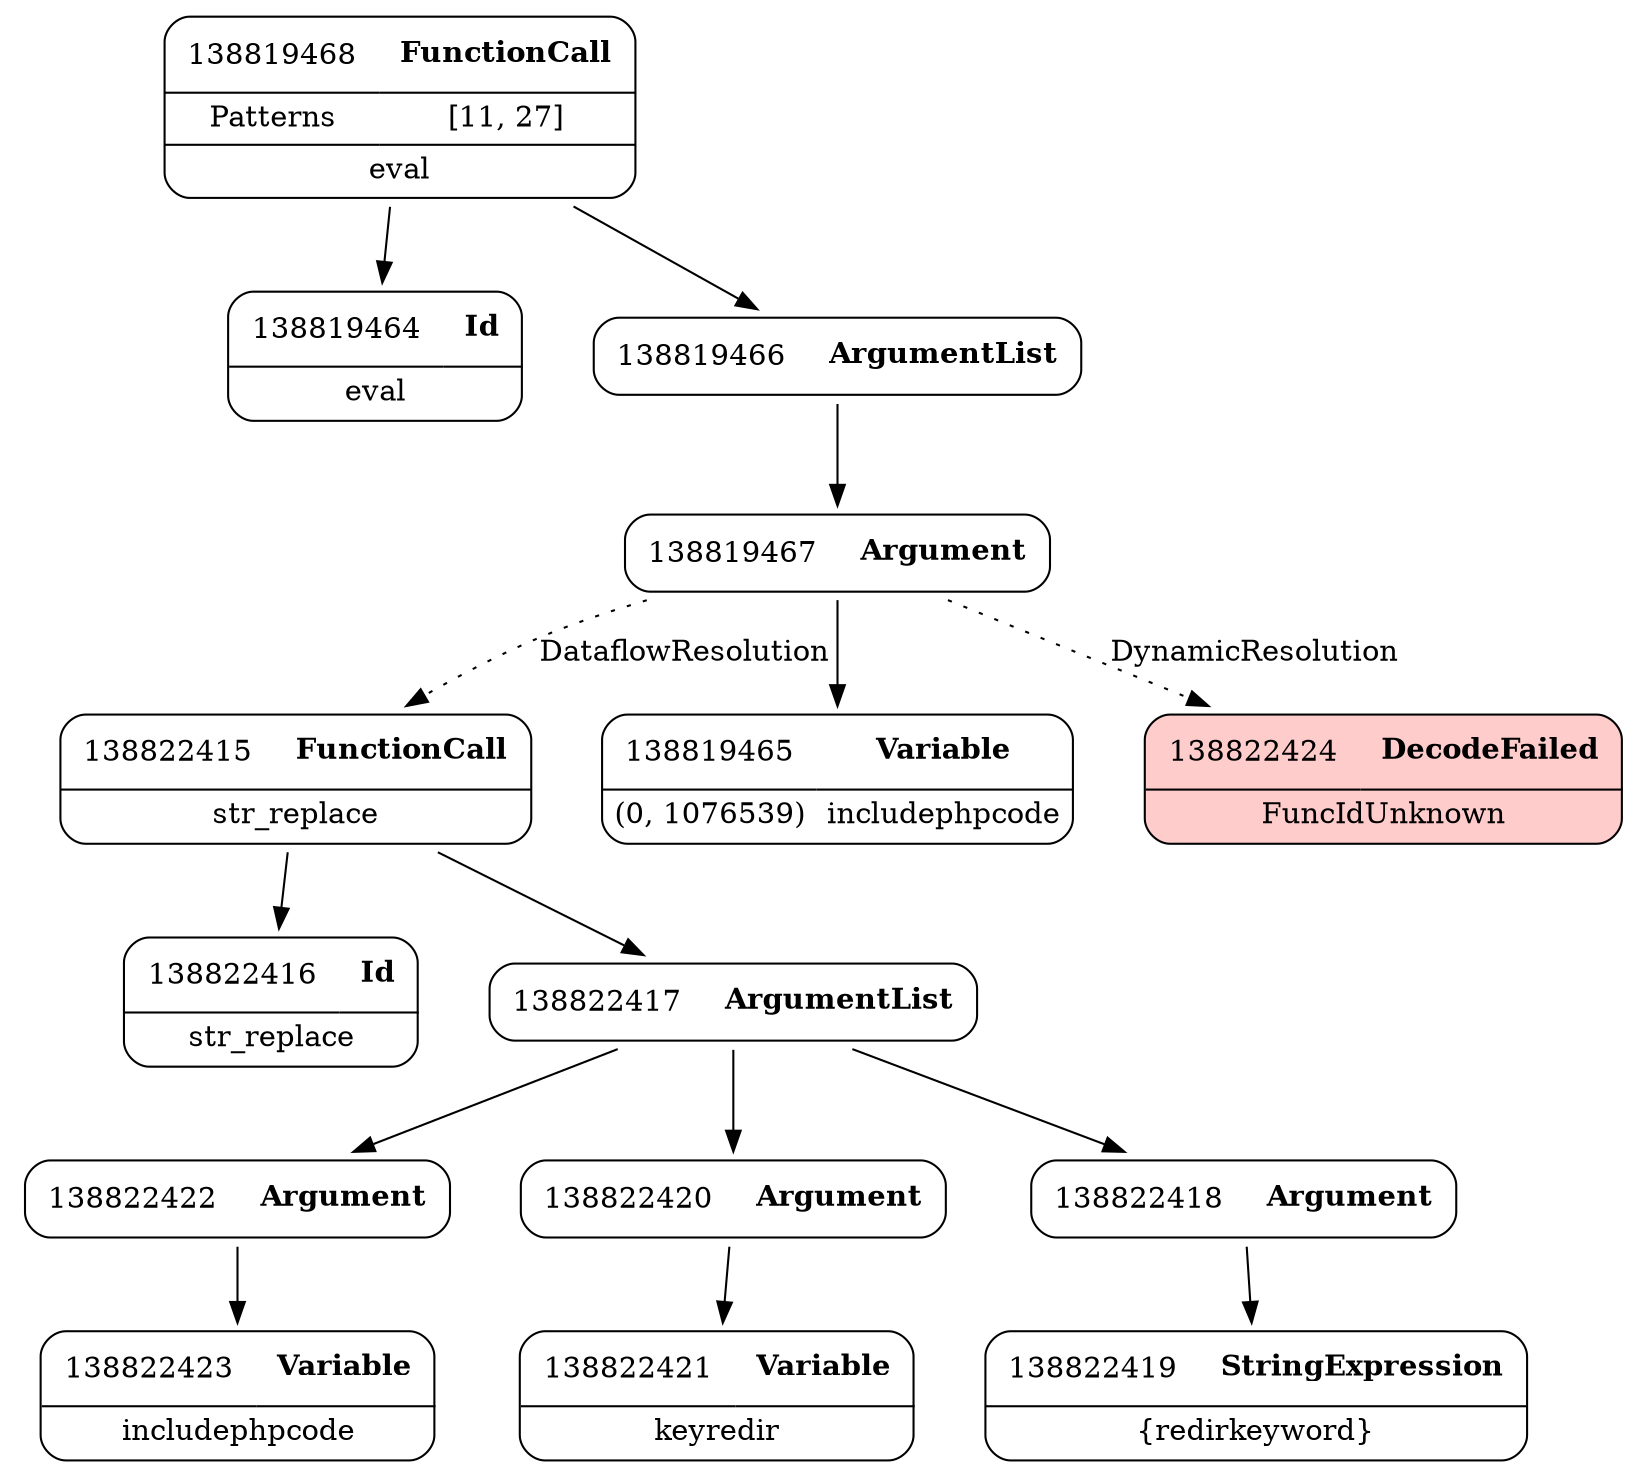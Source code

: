 digraph ast {
node [shape=none];
138822415 [label=<<TABLE border='1' cellspacing='0' cellpadding='10' style='rounded' ><TR><TD border='0'>138822415</TD><TD border='0'><B>FunctionCall</B></TD></TR><HR/><TR><TD border='0' cellpadding='5' colspan='2'>str_replace</TD></TR></TABLE>>];
138822415 -> 138822416 [weight=2];
138822415 -> 138822417 [weight=2];
138819468 [label=<<TABLE border='1' cellspacing='0' cellpadding='10' style='rounded' ><TR><TD border='0'>138819468</TD><TD border='0'><B>FunctionCall</B></TD></TR><HR/><TR><TD border='0' cellpadding='5'>Patterns</TD><TD border='0' cellpadding='5'>[11, 27]</TD></TR><HR/><TR><TD border='0' cellpadding='5' colspan='2'>eval</TD></TR></TABLE>>];
138819468 -> 138819464 [weight=2];
138819468 -> 138819466 [weight=2];
138819466 [label=<<TABLE border='1' cellspacing='0' cellpadding='10' style='rounded' ><TR><TD border='0'>138819466</TD><TD border='0'><B>ArgumentList</B></TD></TR></TABLE>>];
138819466 -> 138819467 [weight=2];
138819467 [label=<<TABLE border='1' cellspacing='0' cellpadding='10' style='rounded' ><TR><TD border='0'>138819467</TD><TD border='0'><B>Argument</B></TD></TR></TABLE>>];
138819467 -> 138819465 [weight=2];
138819467 -> 138822424 [style=dotted,label=DynamicResolution];
138819467 -> 138822415 [style=dotted,label=DataflowResolution];
138819464 [label=<<TABLE border='1' cellspacing='0' cellpadding='10' style='rounded' ><TR><TD border='0'>138819464</TD><TD border='0'><B>Id</B></TD></TR><HR/><TR><TD border='0' cellpadding='5' colspan='2'>eval</TD></TR></TABLE>>];
138819465 [label=<<TABLE border='1' cellspacing='0' cellpadding='10' style='rounded' ><TR><TD border='0'>138819465</TD><TD border='0'><B>Variable</B></TD></TR><HR/><TR><TD border='0' cellpadding='5'>(0, 1076539)</TD><TD border='0' cellpadding='5'>includephpcode</TD></TR></TABLE>>];
138822422 [label=<<TABLE border='1' cellspacing='0' cellpadding='10' style='rounded' ><TR><TD border='0'>138822422</TD><TD border='0'><B>Argument</B></TD></TR></TABLE>>];
138822422 -> 138822423 [weight=2];
138822423 [label=<<TABLE border='1' cellspacing='0' cellpadding='10' style='rounded' ><TR><TD border='0'>138822423</TD><TD border='0'><B>Variable</B></TD></TR><HR/><TR><TD border='0' cellpadding='5' colspan='2'>includephpcode</TD></TR></TABLE>>];
138822420 [label=<<TABLE border='1' cellspacing='0' cellpadding='10' style='rounded' ><TR><TD border='0'>138822420</TD><TD border='0'><B>Argument</B></TD></TR></TABLE>>];
138822420 -> 138822421 [weight=2];
138822421 [label=<<TABLE border='1' cellspacing='0' cellpadding='10' style='rounded' ><TR><TD border='0'>138822421</TD><TD border='0'><B>Variable</B></TD></TR><HR/><TR><TD border='0' cellpadding='5' colspan='2'>keyredir</TD></TR></TABLE>>];
138822418 [label=<<TABLE border='1' cellspacing='0' cellpadding='10' style='rounded' ><TR><TD border='0'>138822418</TD><TD border='0'><B>Argument</B></TD></TR></TABLE>>];
138822418 -> 138822419 [weight=2];
138822419 [label=<<TABLE border='1' cellspacing='0' cellpadding='10' style='rounded' ><TR><TD border='0'>138822419</TD><TD border='0'><B>StringExpression</B></TD></TR><HR/><TR><TD border='0' cellpadding='5' colspan='2'>{redirkeyword}</TD></TR></TABLE>>];
138822416 [label=<<TABLE border='1' cellspacing='0' cellpadding='10' style='rounded' ><TR><TD border='0'>138822416</TD><TD border='0'><B>Id</B></TD></TR><HR/><TR><TD border='0' cellpadding='5' colspan='2'>str_replace</TD></TR></TABLE>>];
138822417 [label=<<TABLE border='1' cellspacing='0' cellpadding='10' style='rounded' ><TR><TD border='0'>138822417</TD><TD border='0'><B>ArgumentList</B></TD></TR></TABLE>>];
138822417 -> 138822418 [weight=2];
138822417 -> 138822420 [weight=2];
138822417 -> 138822422 [weight=2];
138822424 [label=<<TABLE border='1' cellspacing='0' cellpadding='10' style='rounded' bgcolor='#FFCCCC' ><TR><TD border='0'>138822424</TD><TD border='0'><B>DecodeFailed</B></TD></TR><HR/><TR><TD border='0' cellpadding='5' colspan='2'>FuncIdUnknown</TD></TR></TABLE>>];
}
